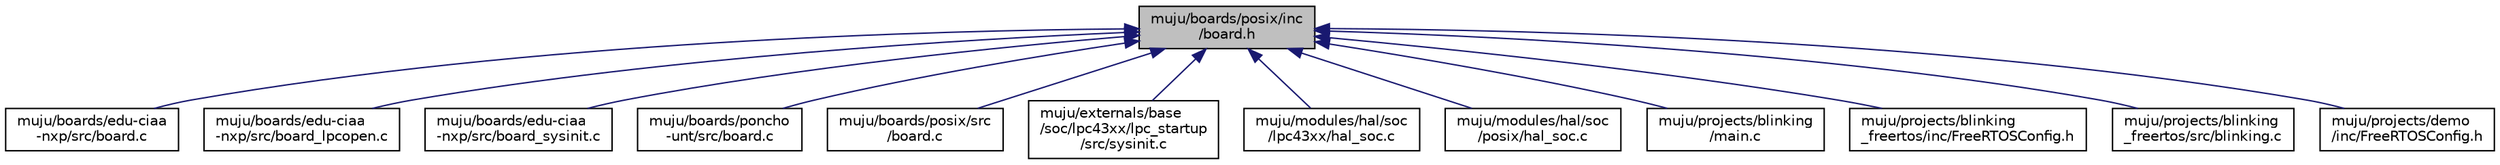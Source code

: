 digraph "muju/boards/posix/inc/board.h"
{
  edge [fontname="Helvetica",fontsize="10",labelfontname="Helvetica",labelfontsize="10"];
  node [fontname="Helvetica",fontsize="10",shape=record];
  Node2 [label="muju/boards/posix/inc\l/board.h",height=0.2,width=0.4,color="black", fillcolor="grey75", style="filled", fontcolor="black"];
  Node2 -> Node3 [dir="back",color="midnightblue",fontsize="10",style="solid",fontname="Helvetica"];
  Node3 [label="muju/boards/edu-ciaa\l-nxp/src/board.c",height=0.2,width=0.4,color="black", fillcolor="white", style="filled",URL="$edu-ciaa-nxp_2src_2board_8c.html"];
  Node2 -> Node4 [dir="back",color="midnightblue",fontsize="10",style="solid",fontname="Helvetica"];
  Node4 [label="muju/boards/edu-ciaa\l-nxp/src/board_lpcopen.c",height=0.2,width=0.4,color="black", fillcolor="white", style="filled",URL="$board__lpcopen_8c.html"];
  Node2 -> Node5 [dir="back",color="midnightblue",fontsize="10",style="solid",fontname="Helvetica"];
  Node5 [label="muju/boards/edu-ciaa\l-nxp/src/board_sysinit.c",height=0.2,width=0.4,color="black", fillcolor="white", style="filled",URL="$board__sysinit_8c.html"];
  Node2 -> Node6 [dir="back",color="midnightblue",fontsize="10",style="solid",fontname="Helvetica"];
  Node6 [label="muju/boards/poncho\l-unt/src/board.c",height=0.2,width=0.4,color="black", fillcolor="white", style="filled",URL="$poncho-unt_2src_2board_8c.html"];
  Node2 -> Node7 [dir="back",color="midnightblue",fontsize="10",style="solid",fontname="Helvetica"];
  Node7 [label="muju/boards/posix/src\l/board.c",height=0.2,width=0.4,color="black", fillcolor="white", style="filled",URL="$posix_2src_2board_8c.html"];
  Node2 -> Node8 [dir="back",color="midnightblue",fontsize="10",style="solid",fontname="Helvetica"];
  Node8 [label="muju/externals/base\l/soc/lpc43xx/lpc_startup\l/src/sysinit.c",height=0.2,width=0.4,color="black", fillcolor="white", style="filled",URL="$sysinit_8c.html"];
  Node2 -> Node9 [dir="back",color="midnightblue",fontsize="10",style="solid",fontname="Helvetica"];
  Node9 [label="muju/modules/hal/soc\l/lpc43xx/hal_soc.c",height=0.2,width=0.4,color="black", fillcolor="white", style="filled",URL="$lpc43xx_2hal__soc_8c.html"];
  Node2 -> Node10 [dir="back",color="midnightblue",fontsize="10",style="solid",fontname="Helvetica"];
  Node10 [label="muju/modules/hal/soc\l/posix/hal_soc.c",height=0.2,width=0.4,color="black", fillcolor="white", style="filled",URL="$posix_2hal__soc_8c.html"];
  Node2 -> Node11 [dir="back",color="midnightblue",fontsize="10",style="solid",fontname="Helvetica"];
  Node11 [label="muju/projects/blinking\l/main.c",height=0.2,width=0.4,color="black", fillcolor="white", style="filled",URL="$muju_2projects_2blinking_2main_8c.html"];
  Node2 -> Node12 [dir="back",color="midnightblue",fontsize="10",style="solid",fontname="Helvetica"];
  Node12 [label="muju/projects/blinking\l_freertos/inc/FreeRTOSConfig.h",height=0.2,width=0.4,color="black", fillcolor="white", style="filled",URL="$projects_2blinking__freertos_2inc_2_free_r_t_o_s_config_8h.html"];
  Node2 -> Node13 [dir="back",color="midnightblue",fontsize="10",style="solid",fontname="Helvetica"];
  Node13 [label="muju/projects/blinking\l_freertos/src/blinking.c",height=0.2,width=0.4,color="black", fillcolor="white", style="filled",URL="$blinking_8c.html",tooltip="Ejemplo de un led parpadeando. "];
  Node2 -> Node14 [dir="back",color="midnightblue",fontsize="10",style="solid",fontname="Helvetica"];
  Node14 [label="muju/projects/demo\l/inc/FreeRTOSConfig.h",height=0.2,width=0.4,color="black", fillcolor="white", style="filled",URL="$projects_2demo_2inc_2_free_r_t_o_s_config_8h.html"];
}
